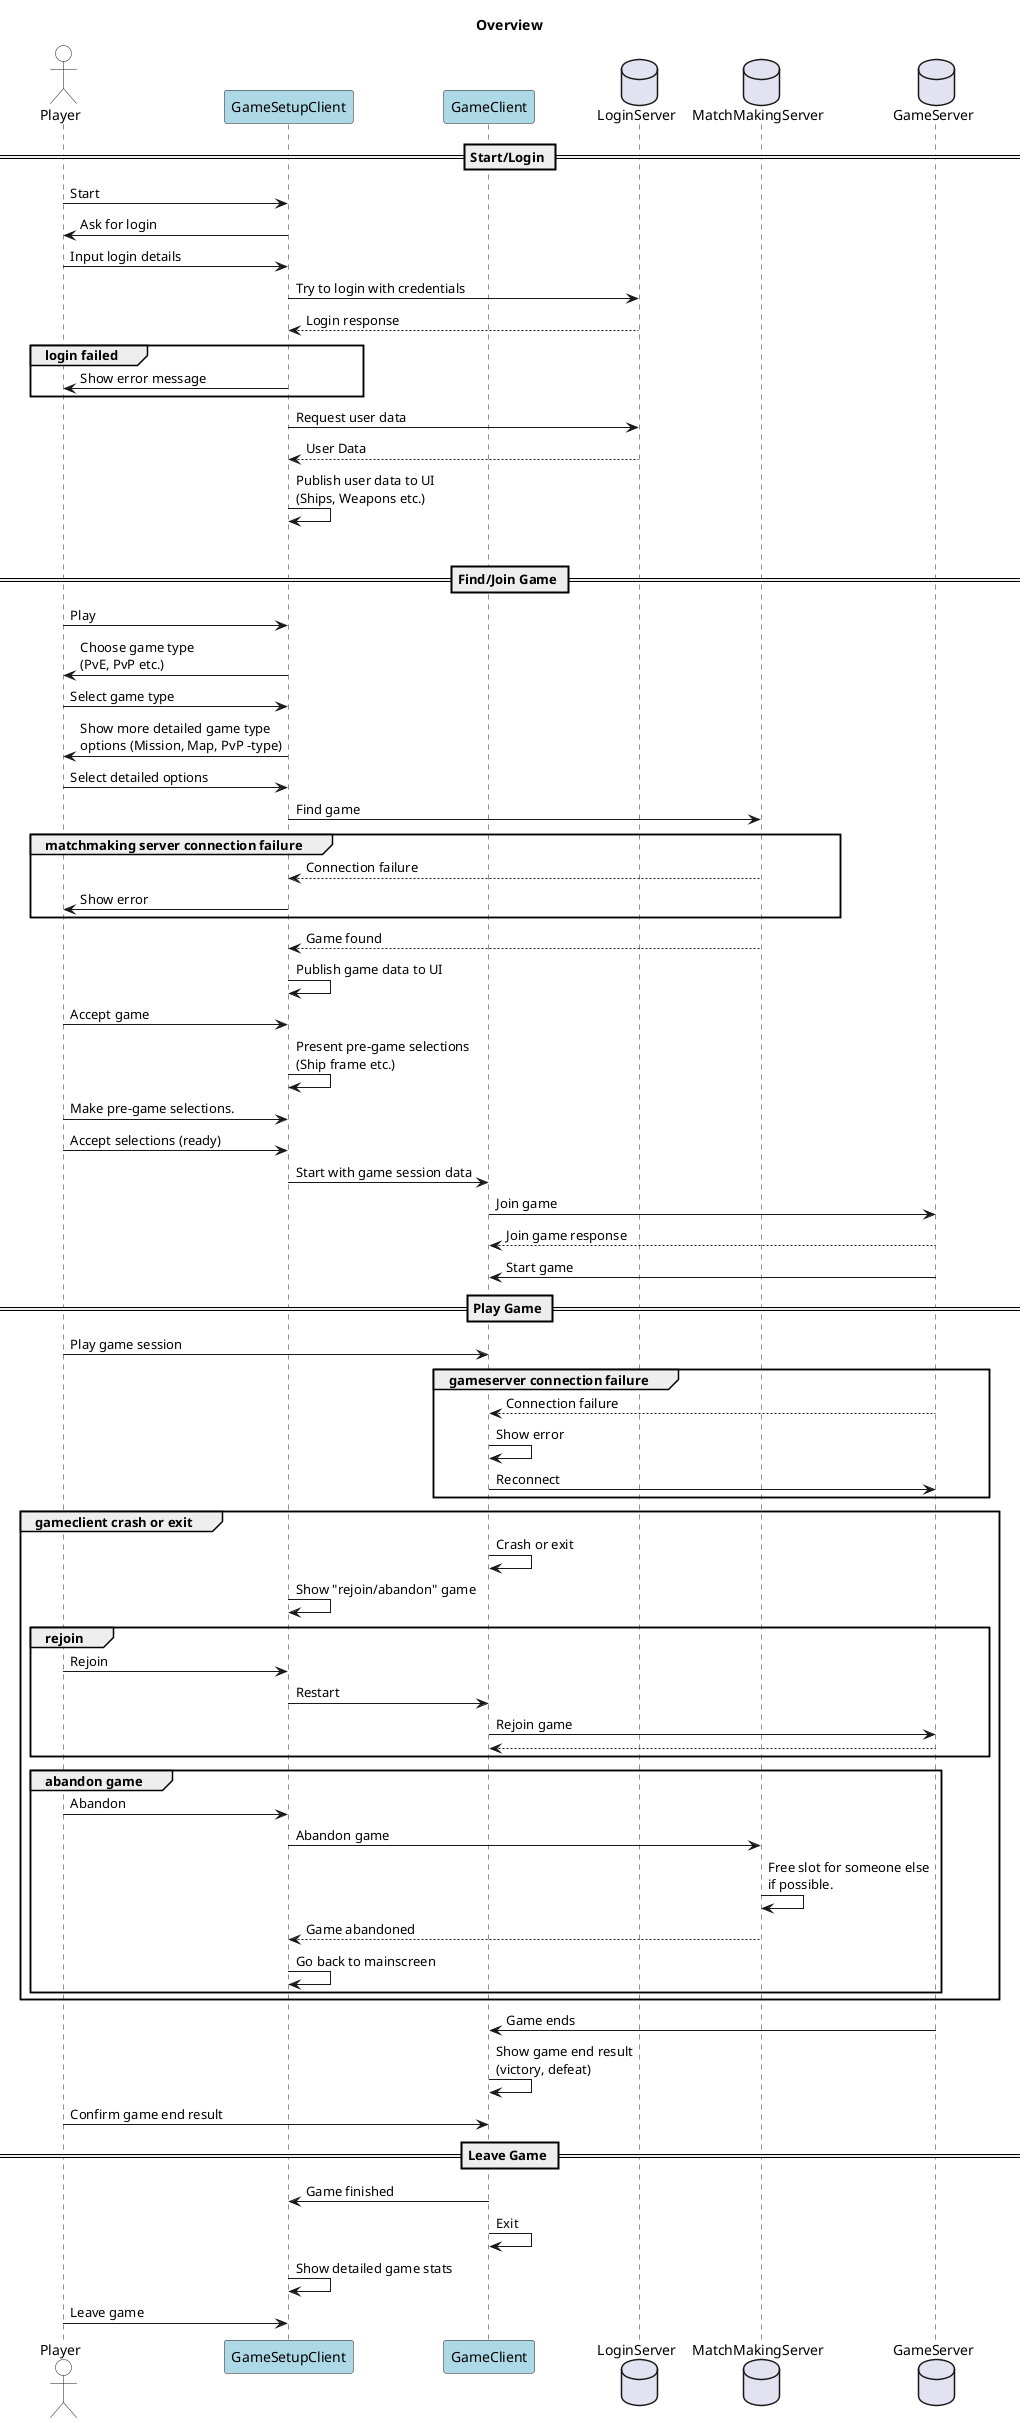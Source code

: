 @startuml
title Overview
actor Player #white
participant GameSetupClient #lightblue
participant GameClient #lightblue
database LoginServer
database MatchMakingServer
database GameServer
== Start/Login ==
Player -> GameSetupClient : Start
GameSetupClient -> Player : Ask for login
Player -> GameSetupClient : Input login details
GameSetupClient -> LoginServer : Try to login with credentials
LoginServer --> GameSetupClient : Login response
group login failed
GameSetupClient -> Player : Show error message
end group
GameSetupClient -> LoginServer : Request user data
LoginServer --> GameSetupClient : User Data
GameSetupClient -> GameSetupClient : Publish user data to UI\n(Ships, Weapons etc.)
group
== Find/Join Game ==
Player -> GameSetupClient : Play
GameSetupClient -> Player : Choose game type\n(PvE, PvP etc.)
Player -> GameSetupClient : Select game type
GameSetupClient -> Player : Show more detailed game type\noptions (Mission, Map, PvP -type)
Player -> GameSetupClient : Select detailed options
GameSetupClient -> MatchMakingServer : Find game
group matchmaking server connection failure
MatchMakingServer --> GameSetupClient : Connection failure
GameSetupClient -> Player : Show error
end group
MatchMakingServer --> GameSetupClient : Game found
GameSetupClient -> GameSetupClient : Publish game data to UI
Player -> GameSetupClient : Accept game
GameSetupClient -> GameSetupClient : Present pre-game selections\n(Ship frame etc.)
Player -> GameSetupClient : Make pre-game selections.
Player -> GameSetupClient : Accept selections (ready)
GameSetupClient -> GameClient : Start with game session data
GameClient -> GameServer : Join game
GameServer --> GameClient : Join game response
GameServer -> GameClient : Start game
== Play Game ==
Player -> GameClient : Play game session
group gameserver connection failure
GameServer --> GameClient : Connection failure
GameClient -> GameClient : Show error
GameClient -> GameServer : Reconnect
end group
group gameclient crash or exit
GameClient -> GameClient : Crash or exit
GameSetupClient -> GameSetupClient : Show "rejoin/abandon" game
group rejoin
Player -> GameSetupClient : Rejoin
GameSetupClient -> GameClient : Restart
GameClient -> GameServer : Rejoin game
GameServer --> GameClient
end group
group abandon game
Player -> GameSetupClient : Abandon
GameSetupClient -> MatchMakingServer : Abandon game
MatchMakingServer -> MatchMakingServer : Free slot for someone else\nif possible.
MatchMakingServer --> GameSetupClient : Game abandoned
GameSetupClient -> GameSetupClient : Go back to mainscreen
end group
end group
GameServer -> GameClient : Game ends
GameClient -> GameClient : Show game end result\n(victory, defeat)
Player -> GameClient : Confirm game end result
== Leave Game ==
GameClient -> GameSetupClient : Game finished
GameClient -> GameClient : Exit
GameSetupClient -> GameSetupClient : Show detailed game stats
Player -> GameSetupClient : Leave game
@enduml
